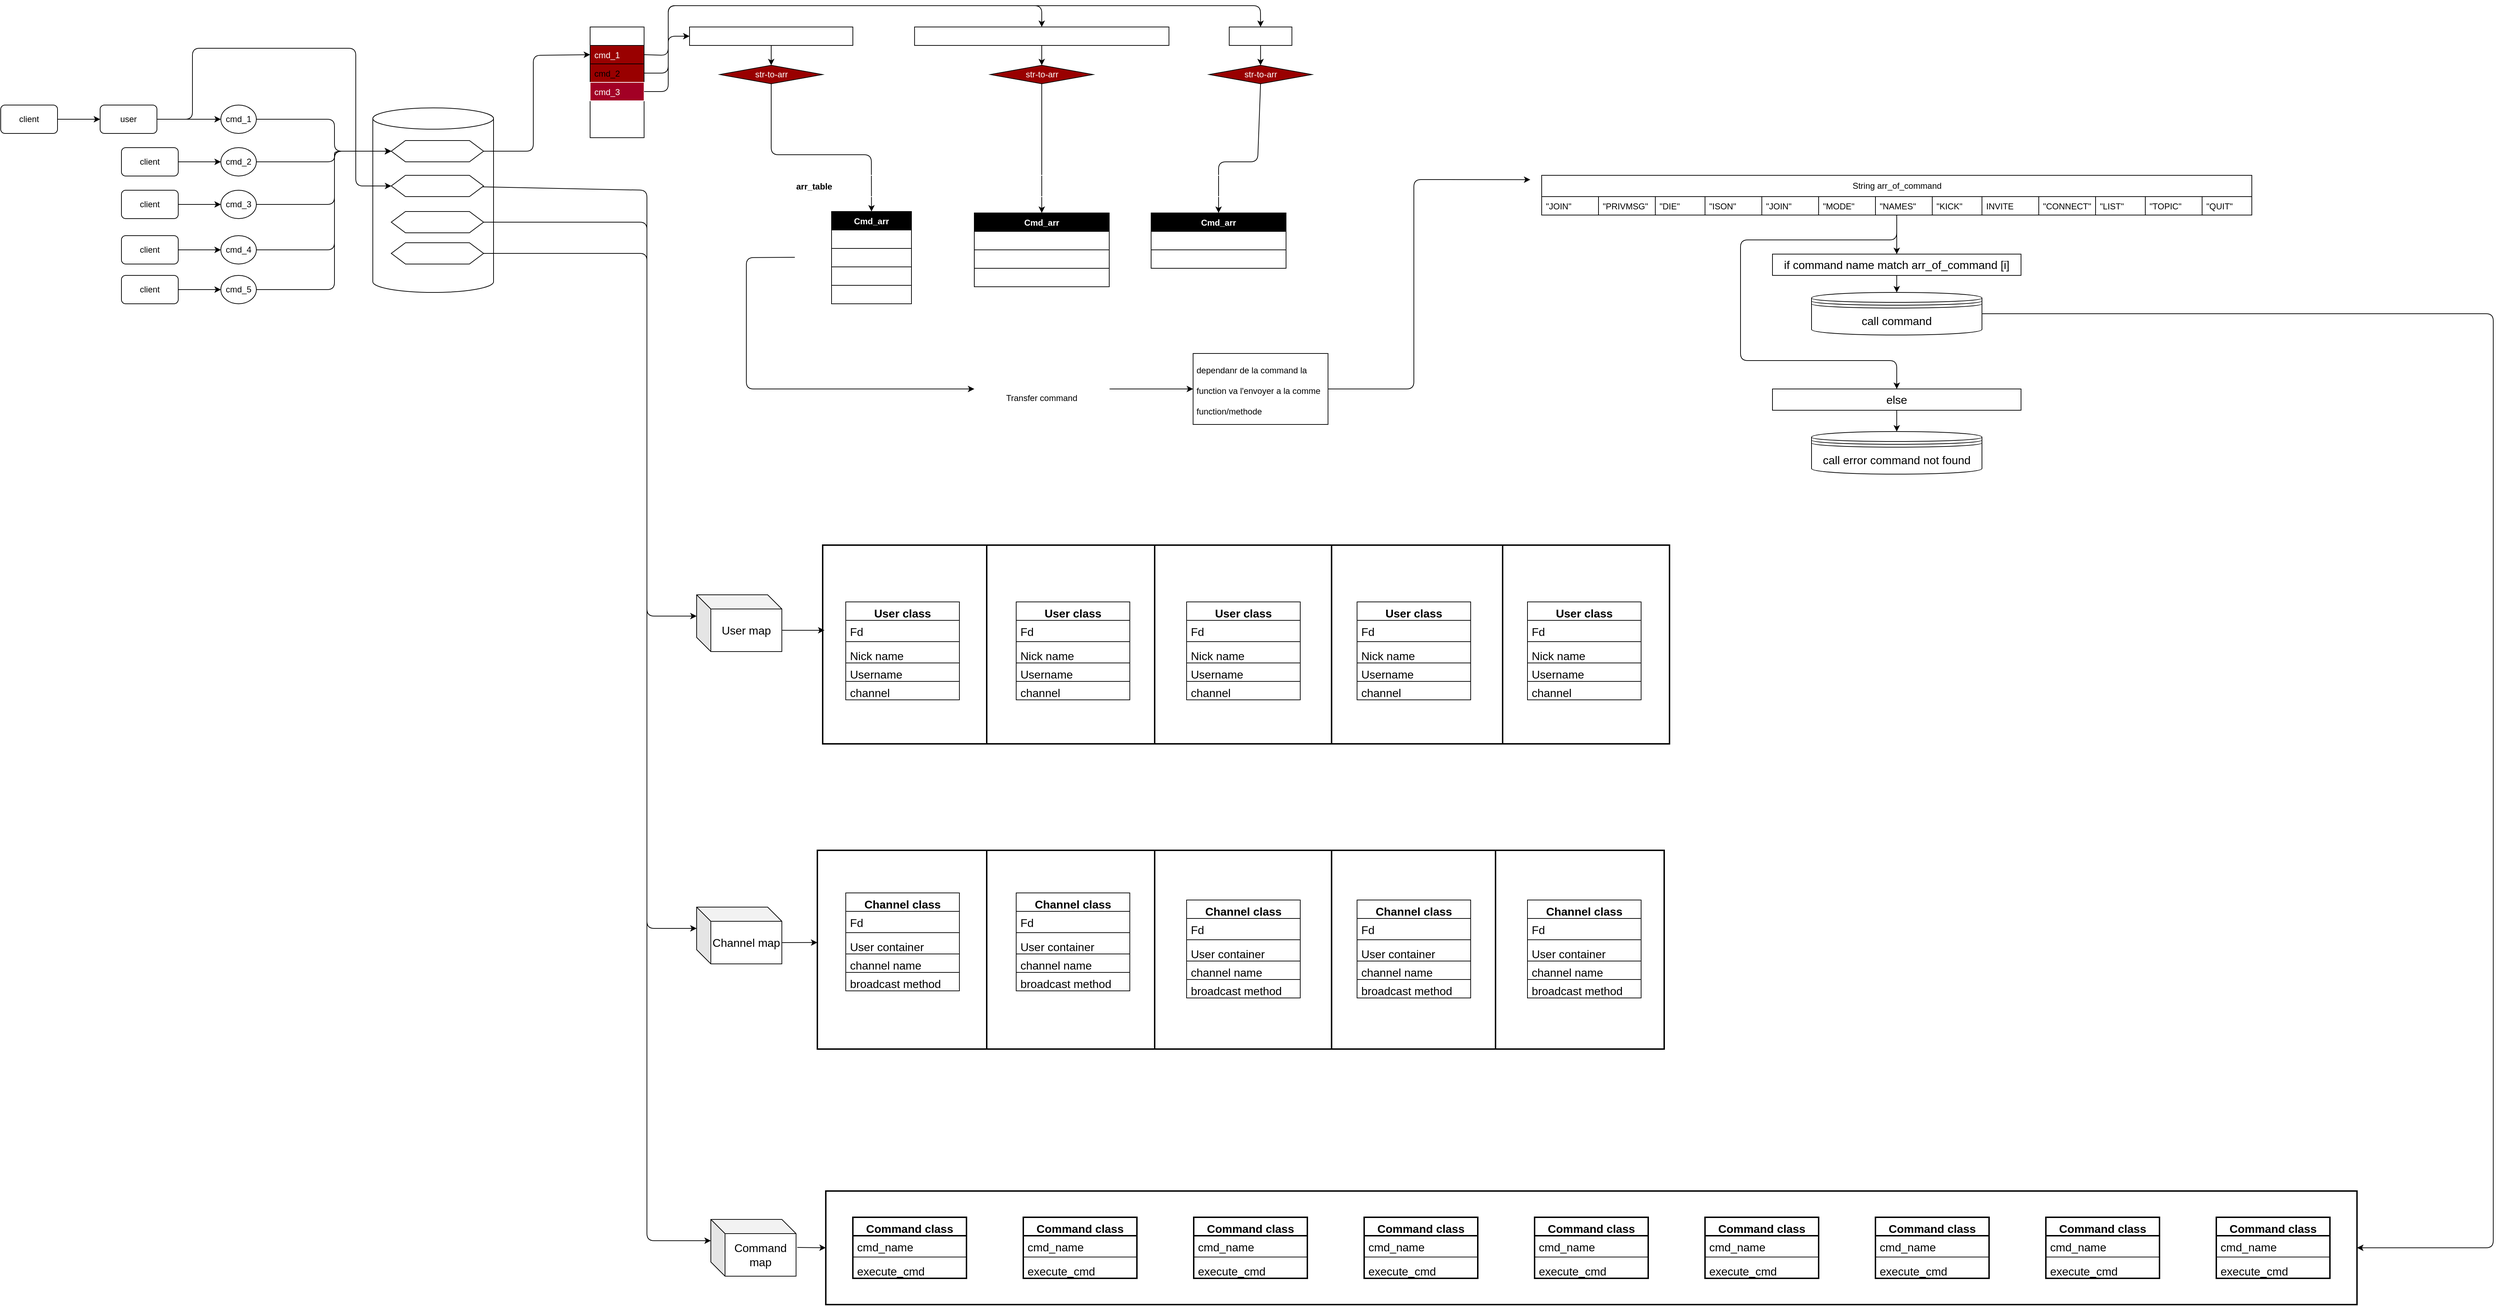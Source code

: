 <mxfile>
    <diagram id="38aptmRS3WO6bUn1OoiQ" name="Page-1">
        <mxGraphModel dx="1909" dy="855" grid="1" gridSize="10" guides="1" tooltips="1" connect="1" arrows="1" fold="1" page="0" pageScale="1" pageWidth="827" pageHeight="1169" math="0" shadow="0">
            <root>
                <mxCell id="0"/>
                <mxCell id="1" parent="0"/>
                <mxCell id="13" style="edgeStyle=none;html=1;exitX=1;exitY=0.5;exitDx=0;exitDy=0;" parent="1" source="3" edge="1">
                    <mxGeometry relative="1" as="geometry">
                        <mxPoint x="30" y="260" as="targetPoint"/>
                    </mxGeometry>
                </mxCell>
                <mxCell id="3" value="client" style="rounded=1;whiteSpace=wrap;html=1;align=center;" parent="1" vertex="1">
                    <mxGeometry x="-110" y="240" width="80" height="40" as="geometry"/>
                </mxCell>
                <mxCell id="14" style="edgeStyle=none;html=1;exitX=1;exitY=0.5;exitDx=0;exitDy=0;" parent="1" source="4" target="9" edge="1">
                    <mxGeometry relative="1" as="geometry"/>
                </mxCell>
                <mxCell id="4" value="client" style="rounded=1;whiteSpace=wrap;html=1;align=center;" parent="1" vertex="1">
                    <mxGeometry x="60" y="300" width="80" height="40" as="geometry"/>
                </mxCell>
                <mxCell id="15" style="edgeStyle=none;html=1;exitX=1;exitY=0.5;exitDx=0;exitDy=0;" parent="1" source="5" target="10" edge="1">
                    <mxGeometry relative="1" as="geometry"/>
                </mxCell>
                <mxCell id="5" value="client" style="rounded=1;whiteSpace=wrap;html=1;align=center;" parent="1" vertex="1">
                    <mxGeometry x="60" y="360" width="80" height="40" as="geometry"/>
                </mxCell>
                <mxCell id="45" style="edgeStyle=none;html=1;exitX=1;exitY=0.5;exitDx=0;exitDy=0;entryX=0;entryY=0.5;entryDx=0;entryDy=0;fontColor=#FFFFFF;" parent="1" source="8" target="44" edge="1">
                    <mxGeometry relative="1" as="geometry">
                        <Array as="points">
                            <mxPoint x="360" y="260"/>
                            <mxPoint x="360" y="305"/>
                        </Array>
                    </mxGeometry>
                </mxCell>
                <mxCell id="8" value="cmd_1" style="ellipse;whiteSpace=wrap;html=1;" parent="1" vertex="1">
                    <mxGeometry x="200" y="240" width="50" height="40" as="geometry"/>
                </mxCell>
                <mxCell id="46" style="edgeStyle=none;html=1;exitX=1;exitY=0.5;exitDx=0;exitDy=0;fontColor=#FFFFFF;entryX=0;entryY=0.5;entryDx=0;entryDy=0;" parent="1" source="9" target="44" edge="1">
                    <mxGeometry relative="1" as="geometry">
                        <mxPoint x="370" y="320" as="targetPoint"/>
                        <Array as="points">
                            <mxPoint x="360" y="320"/>
                            <mxPoint x="360" y="305"/>
                        </Array>
                    </mxGeometry>
                </mxCell>
                <mxCell id="9" value="cmd_2" style="ellipse;whiteSpace=wrap;html=1;" parent="1" vertex="1">
                    <mxGeometry x="200" y="300" width="50" height="40" as="geometry"/>
                </mxCell>
                <mxCell id="47" style="edgeStyle=none;html=1;exitX=1;exitY=0.5;exitDx=0;exitDy=0;entryX=0;entryY=0.5;entryDx=0;entryDy=0;fontColor=#FFFFFF;" parent="1" source="10" target="44" edge="1">
                    <mxGeometry relative="1" as="geometry">
                        <Array as="points">
                            <mxPoint x="360" y="380"/>
                            <mxPoint x="360" y="305"/>
                        </Array>
                    </mxGeometry>
                </mxCell>
                <mxCell id="10" value="cmd_3" style="ellipse;whiteSpace=wrap;html=1;" parent="1" vertex="1">
                    <mxGeometry x="200" y="360" width="50" height="40" as="geometry"/>
                </mxCell>
                <mxCell id="18" value="" style="shape=cylinder3;whiteSpace=wrap;html=1;boundedLbl=1;backgroundOutline=1;size=15;align=center;fillColor=none;" parent="1" vertex="1">
                    <mxGeometry x="414" y="244" width="170" height="260" as="geometry"/>
                </mxCell>
                <mxCell id="24" value="&lt;font color=&quot;#ffffff&quot;&gt;server&lt;/font&gt;" style="text;html=1;strokeColor=none;fillColor=none;align=center;verticalAlign=middle;whiteSpace=wrap;rounded=0;fontColor=none;" parent="1" vertex="1">
                    <mxGeometry x="469" y="200" width="60" height="30" as="geometry"/>
                </mxCell>
                <mxCell id="25" value="queue" style="swimlane;fontStyle=0;childLayout=stackLayout;horizontal=1;startSize=26;fillColor=none;horizontalStack=0;resizeParent=1;resizeParentMax=0;resizeLast=0;collapsible=1;marginBottom=0;html=1;fontColor=#FFFFFF;" parent="1" vertex="1">
                    <mxGeometry x="720" y="130" width="76" height="156" as="geometry"/>
                </mxCell>
                <mxCell id="26" value="cmd_1" style="text;strokeColor=default;fillColor=#990000;align=left;verticalAlign=top;spacingLeft=4;spacingRight=4;overflow=hidden;rotatable=0;points=[[0,0.5],[1,0.5]];portConstraint=eastwest;whiteSpace=wrap;html=1;fontColor=#FFFFFF;" parent="25" vertex="1">
                    <mxGeometry y="26" width="76" height="26" as="geometry"/>
                </mxCell>
                <mxCell id="27" value="cmd_2" style="text;align=left;verticalAlign=top;spacingLeft=4;spacingRight=4;overflow=hidden;rotatable=0;points=[[0,0.5],[1,0.5]];portConstraint=eastwest;whiteSpace=wrap;html=1;fillColor=#990000;strokeColor=default;" parent="25" vertex="1">
                    <mxGeometry y="52" width="76" height="26" as="geometry"/>
                </mxCell>
                <mxCell id="35" value="cmd_3" style="text;strokeColor=#FFFFFF;fillColor=#a20025;align=left;verticalAlign=top;spacingLeft=4;spacingRight=4;overflow=hidden;rotatable=0;points=[[0,0.5],[1,0.5]];portConstraint=eastwest;whiteSpace=wrap;html=1;fontColor=#ffffff;" parent="25" vertex="1">
                    <mxGeometry y="78" width="76" height="26" as="geometry"/>
                </mxCell>
                <mxCell id="34" value="cmd_4" style="text;strokeColor=none;fillColor=none;align=left;verticalAlign=top;spacingLeft=4;spacingRight=4;overflow=hidden;rotatable=0;points=[[0,0.5],[1,0.5]];portConstraint=eastwest;whiteSpace=wrap;html=1;fontColor=#FFFFFF;" parent="25" vertex="1">
                    <mxGeometry y="104" width="76" height="26" as="geometry"/>
                </mxCell>
                <mxCell id="28" value="cmd_5" style="text;strokeColor=none;fillColor=none;align=left;verticalAlign=top;spacingLeft=4;spacingRight=4;overflow=hidden;rotatable=0;points=[[0,0.5],[1,0.5]];portConstraint=eastwest;whiteSpace=wrap;html=1;fontColor=#FFFFFF;" parent="25" vertex="1">
                    <mxGeometry y="130" width="76" height="26" as="geometry"/>
                </mxCell>
                <mxCell id="36" style="edgeStyle=none;html=1;exitX=1;exitY=0.5;exitDx=0;exitDy=0;" parent="1" source="37" target="38" edge="1">
                    <mxGeometry relative="1" as="geometry"/>
                </mxCell>
                <mxCell id="37" value="client" style="rounded=1;whiteSpace=wrap;html=1;align=center;" parent="1" vertex="1">
                    <mxGeometry x="60" y="424" width="80" height="40" as="geometry"/>
                </mxCell>
                <mxCell id="48" style="edgeStyle=none;html=1;exitX=1;exitY=0.5;exitDx=0;exitDy=0;fontColor=#FFFFFF;entryX=0;entryY=0.5;entryDx=0;entryDy=0;" parent="1" source="38" target="44" edge="1">
                    <mxGeometry relative="1" as="geometry">
                        <mxPoint x="370" y="380" as="targetPoint"/>
                        <Array as="points">
                            <mxPoint x="360" y="444"/>
                            <mxPoint x="360" y="305"/>
                        </Array>
                    </mxGeometry>
                </mxCell>
                <mxCell id="38" value="cmd_4" style="ellipse;whiteSpace=wrap;html=1;" parent="1" vertex="1">
                    <mxGeometry x="200" y="424" width="50" height="40" as="geometry"/>
                </mxCell>
                <mxCell id="40" style="edgeStyle=none;html=1;exitX=1;exitY=0.5;exitDx=0;exitDy=0;" parent="1" source="41" target="42" edge="1">
                    <mxGeometry relative="1" as="geometry"/>
                </mxCell>
                <mxCell id="41" value="client" style="rounded=1;whiteSpace=wrap;html=1;align=center;" parent="1" vertex="1">
                    <mxGeometry x="60" y="480" width="80" height="40" as="geometry"/>
                </mxCell>
                <mxCell id="49" style="edgeStyle=none;html=1;exitX=1;exitY=0.5;exitDx=0;exitDy=0;entryX=0;entryY=0.5;entryDx=0;entryDy=0;fontColor=#FFFFFF;" parent="1" source="42" target="44" edge="1">
                    <mxGeometry relative="1" as="geometry">
                        <Array as="points">
                            <mxPoint x="360" y="500"/>
                            <mxPoint x="360" y="305"/>
                        </Array>
                    </mxGeometry>
                </mxCell>
                <mxCell id="42" value="cmd_5" style="ellipse;whiteSpace=wrap;html=1;" parent="1" vertex="1">
                    <mxGeometry x="200" y="480" width="50" height="40" as="geometry"/>
                </mxCell>
                <mxCell id="57" style="edgeStyle=none;html=1;exitX=1;exitY=0.5;exitDx=0;exitDy=0;entryX=0;entryY=0.5;entryDx=0;entryDy=0;fontColor=#FFFFFF;" parent="1" source="44" target="26" edge="1">
                    <mxGeometry relative="1" as="geometry">
                        <Array as="points">
                            <mxPoint x="640" y="305"/>
                            <mxPoint x="640" y="170"/>
                        </Array>
                    </mxGeometry>
                </mxCell>
                <mxCell id="44" value="Client request queue" style="shape=hexagon;perimeter=hexagonPerimeter2;whiteSpace=wrap;html=1;fixedSize=1;fontColor=#FFFFFF;fillColor=none;" parent="1" vertex="1">
                    <mxGeometry x="440" y="290" width="130" height="30" as="geometry"/>
                </mxCell>
                <mxCell id="58" style="edgeStyle=none;html=1;exitX=0.5;exitY=1;exitDx=0;exitDy=0;fontColor=#FFFFFF;entryX=0.5;entryY=0;entryDx=0;entryDy=0;" parent="1" source="52" target="59" edge="1">
                    <mxGeometry relative="1" as="geometry">
                        <mxPoint x="975" y="180" as="targetPoint"/>
                    </mxGeometry>
                </mxCell>
                <mxCell id="52" value="PRIVMSG #cmsc23300 :Hello everybody" style="rounded=0;whiteSpace=wrap;html=1;fontColor=#FFFFFF;fillColor=none;" parent="1" vertex="1">
                    <mxGeometry x="860" y="130" width="230" height="26" as="geometry"/>
                </mxCell>
                <mxCell id="68" style="edgeStyle=none;html=1;exitX=0.5;exitY=1;exitDx=0;exitDy=0;entryX=0.5;entryY=0;entryDx=0;entryDy=0;fontColor=#FFFFFF;" parent="1" source="59" target="61" edge="1">
                    <mxGeometry relative="1" as="geometry">
                        <Array as="points">
                            <mxPoint x="975" y="310"/>
                            <mxPoint x="1116" y="310"/>
                        </Array>
                    </mxGeometry>
                </mxCell>
                <mxCell id="59" value="str-to-arr" style="rhombus;whiteSpace=wrap;html=1;fontColor=#FFFFFF;fillColor=#990000;" parent="1" vertex="1">
                    <mxGeometry x="902.5" y="184" width="145" height="26" as="geometry"/>
                </mxCell>
                <mxCell id="61" value="Cmd_arr" style="swimlane;fontStyle=1;align=center;verticalAlign=top;childLayout=stackLayout;horizontal=1;startSize=26;horizontalStack=0;resizeParent=1;resizeParentMax=0;resizeLast=0;collapsible=1;marginBottom=0;fontColor=#FFFFFF;fillColor=#000000;" parent="1" vertex="1">
                    <mxGeometry x="1060" y="390" width="112.5" height="130" as="geometry"/>
                </mxCell>
                <mxCell id="65" value="PRIVMSG" style="text;strokeColor=default;fillColor=none;align=left;verticalAlign=top;spacingLeft=4;spacingRight=4;overflow=hidden;rotatable=0;points=[[0,0.5],[1,0.5]];portConstraint=eastwest;fontColor=#FFFFFF;" parent="61" vertex="1">
                    <mxGeometry y="26" width="112.5" height="26" as="geometry"/>
                </mxCell>
                <mxCell id="64" value="#cmsc23300" style="text;strokeColor=default;fillColor=none;align=left;verticalAlign=top;spacingLeft=4;spacingRight=4;overflow=hidden;rotatable=0;points=[[0,0.5],[1,0.5]];portConstraint=eastwest;fontColor=#FFFFFF;" parent="61" vertex="1">
                    <mxGeometry y="52" width="112.5" height="26" as="geometry"/>
                </mxCell>
                <mxCell id="66" value=":Hello" style="text;strokeColor=default;fillColor=none;align=left;verticalAlign=top;spacingLeft=4;spacingRight=4;overflow=hidden;rotatable=0;points=[[0,0.5],[1,0.5]];portConstraint=eastwest;fontColor=#FFFFFF;" parent="61" vertex="1">
                    <mxGeometry y="78" width="112.5" height="26" as="geometry"/>
                </mxCell>
                <mxCell id="67" value="everybody" style="text;strokeColor=none;fillColor=none;align=left;verticalAlign=top;spacingLeft=4;spacingRight=4;overflow=hidden;rotatable=0;points=[[0,0.5],[1,0.5]];portConstraint=eastwest;fontColor=#FFFFFF;" parent="61" vertex="1">
                    <mxGeometry y="104" width="112.5" height="26" as="geometry"/>
                </mxCell>
                <mxCell id="69" style="edgeStyle=none;html=1;exitX=1;exitY=0.5;exitDx=0;exitDy=0;entryX=0;entryY=0.5;entryDx=0;entryDy=0;fontColor=#FFFFFF;" parent="1" source="26" target="52" edge="1">
                    <mxGeometry relative="1" as="geometry">
                        <Array as="points">
                            <mxPoint x="830" y="170"/>
                            <mxPoint x="830" y="143"/>
                        </Array>
                    </mxGeometry>
                </mxCell>
                <mxCell id="70" style="edgeStyle=none;html=1;exitX=1;exitY=0.5;exitDx=0;exitDy=0;fontColor=#FFFFFF;entryX=0.5;entryY=0;entryDx=0;entryDy=0;" parent="1" source="27" target="72" edge="1">
                    <mxGeometry relative="1" as="geometry">
                        <mxPoint x="1390" y="100" as="targetPoint"/>
                        <Array as="points">
                            <mxPoint x="830" y="195"/>
                            <mxPoint x="830" y="100"/>
                            <mxPoint x="1356" y="100"/>
                        </Array>
                    </mxGeometry>
                </mxCell>
                <mxCell id="74" style="edgeStyle=none;html=1;exitX=0.5;exitY=1;exitDx=0;exitDy=0;entryX=0.5;entryY=0;entryDx=0;entryDy=0;fontColor=#FFFFFF;" parent="1" source="72" target="73" edge="1">
                    <mxGeometry relative="1" as="geometry"/>
                </mxCell>
                <mxCell id="72" value=":doctor!doctor@baz.example.org QUIT :Done for the day, leaving" style="rounded=0;whiteSpace=wrap;html=1;fontColor=#FFFFFF;fillColor=none;" parent="1" vertex="1">
                    <mxGeometry x="1176.88" y="130" width="358.25" height="26" as="geometry"/>
                </mxCell>
                <mxCell id="80" style="edgeStyle=none;html=1;exitX=0.5;exitY=1;exitDx=0;exitDy=0;entryX=0.5;entryY=0;entryDx=0;entryDy=0;fontColor=#FFFFFF;" parent="1" source="73" target="75" edge="1">
                    <mxGeometry relative="1" as="geometry"/>
                </mxCell>
                <mxCell id="73" value="str-to-arr" style="rhombus;whiteSpace=wrap;html=1;fontColor=#FFFFFF;fillColor=#990000;" parent="1" vertex="1">
                    <mxGeometry x="1283.5" y="184" width="145" height="26" as="geometry"/>
                </mxCell>
                <mxCell id="75" value="Cmd_arr" style="swimlane;fontStyle=1;align=center;verticalAlign=top;childLayout=stackLayout;horizontal=1;startSize=26;horizontalStack=0;resizeParent=1;resizeParentMax=0;resizeLast=0;collapsible=1;marginBottom=0;fontColor=#FFFFFF;fillColor=#000000;" parent="1" vertex="1">
                    <mxGeometry x="1261.01" y="392" width="190" height="104" as="geometry"/>
                </mxCell>
                <mxCell id="76" value=":doctor!doctor@baz.example.org" style="text;strokeColor=default;fillColor=none;align=left;verticalAlign=top;spacingLeft=4;spacingRight=4;overflow=hidden;rotatable=0;points=[[0,0.5],[1,0.5]];portConstraint=eastwest;fontColor=#FFFFFF;" parent="75" vertex="1">
                    <mxGeometry y="26" width="190" height="26" as="geometry"/>
                </mxCell>
                <mxCell id="77" value="QUIT" style="text;strokeColor=default;fillColor=none;align=left;verticalAlign=top;spacingLeft=4;spacingRight=4;overflow=hidden;rotatable=0;points=[[0,0.5],[1,0.5]];portConstraint=eastwest;fontColor=#FFFFFF;" parent="75" vertex="1">
                    <mxGeometry y="52" width="190" height="26" as="geometry"/>
                </mxCell>
                <mxCell id="78" value=":Done for the day, leaving" style="text;strokeColor=default;fillColor=none;align=left;verticalAlign=top;spacingLeft=4;spacingRight=4;overflow=hidden;rotatable=0;points=[[0,0.5],[1,0.5]];portConstraint=eastwest;fontColor=#FFFFFF;" parent="75" vertex="1">
                    <mxGeometry y="78" width="190" height="26" as="geometry"/>
                </mxCell>
                <mxCell id="100" style="edgeStyle=none;html=1;exitX=0.5;exitY=1;exitDx=0;exitDy=0;entryX=0.5;entryY=0;entryDx=0;entryDy=0;fontColor=none;" parent="1" source="98" target="99" edge="1">
                    <mxGeometry relative="1" as="geometry"/>
                </mxCell>
                <mxCell id="98" value="JOIN #tardis" style="rounded=0;whiteSpace=wrap;html=1;fontColor=#FFFFFF;fillColor=none;" parent="1" vertex="1">
                    <mxGeometry x="1620" y="130" width="88.25" height="26" as="geometry"/>
                </mxCell>
                <mxCell id="106" style="edgeStyle=none;html=1;exitX=0.5;exitY=1;exitDx=0;exitDy=0;fontColor=none;" parent="1" source="99" target="102" edge="1">
                    <mxGeometry relative="1" as="geometry">
                        <Array as="points">
                            <mxPoint x="1660" y="320"/>
                            <mxPoint x="1605" y="320"/>
                        </Array>
                    </mxGeometry>
                </mxCell>
                <mxCell id="99" value="str-to-arr" style="rhombus;whiteSpace=wrap;html=1;fontColor=#FFFFFF;fillColor=#990000;" parent="1" vertex="1">
                    <mxGeometry x="1591.62" y="184" width="145" height="26" as="geometry"/>
                </mxCell>
                <mxCell id="101" style="edgeStyle=none;html=1;exitX=1;exitY=0.5;exitDx=0;exitDy=0;entryX=0.5;entryY=0;entryDx=0;entryDy=0;fontColor=none;" parent="1" source="35" target="98" edge="1">
                    <mxGeometry relative="1" as="geometry">
                        <Array as="points">
                            <mxPoint x="830" y="221"/>
                            <mxPoint x="830" y="100"/>
                            <mxPoint x="1664" y="100"/>
                        </Array>
                    </mxGeometry>
                </mxCell>
                <mxCell id="102" value="Cmd_arr" style="swimlane;fontStyle=1;align=center;verticalAlign=top;childLayout=stackLayout;horizontal=1;startSize=26;horizontalStack=0;resizeParent=1;resizeParentMax=0;resizeLast=0;collapsible=1;marginBottom=0;fontColor=#FFFFFF;fillColor=#000000;" parent="1" vertex="1">
                    <mxGeometry x="1510.0" y="392" width="190" height="78" as="geometry"/>
                </mxCell>
                <mxCell id="103" value="JOIN" style="text;strokeColor=default;fillColor=none;align=left;verticalAlign=top;spacingLeft=4;spacingRight=4;overflow=hidden;rotatable=0;points=[[0,0.5],[1,0.5]];portConstraint=eastwest;fontColor=#FFFFFF;" parent="102" vertex="1">
                    <mxGeometry y="26" width="190" height="26" as="geometry"/>
                </mxCell>
                <mxCell id="104" value="#tardis" style="text;strokeColor=default;fillColor=none;align=left;verticalAlign=top;spacingLeft=4;spacingRight=4;overflow=hidden;rotatable=0;points=[[0,0.5],[1,0.5]];portConstraint=eastwest;fontColor=#FFFFFF;" parent="102" vertex="1">
                    <mxGeometry y="52" width="190" height="26" as="geometry"/>
                </mxCell>
                <mxCell id="108" value="arr_table" style="shape=table;startSize=30;container=1;collapsible=0;childLayout=tableLayout;fontStyle=1;align=left;labelBackgroundColor=none;strokeColor=#FFFFFF;fontColor=default;fillColor=none;" parent="1" vertex="1">
                    <mxGeometry x="1008.25" y="339" width="721.75" height="201" as="geometry"/>
                </mxCell>
                <mxCell id="109" value="" style="shape=tableRow;horizontal=0;startSize=0;swimlaneHead=0;swimlaneBody=0;top=0;left=0;bottom=0;right=0;collapsible=0;dropTarget=0;fillColor=none;points=[[0,0.5],[1,0.5]];portConstraint=eastwest;labelBackgroundColor=#18141D;strokeColor=#FFFFFF;fontColor=none;" parent="108" vertex="1">
                    <mxGeometry y="30" width="721.75" height="171" as="geometry"/>
                </mxCell>
                <mxCell id="110" value="" style="shape=partialRectangle;html=1;whiteSpace=wrap;connectable=0;fillColor=none;top=0;left=0;bottom=0;right=0;overflow=hidden;labelBackgroundColor=#18141D;strokeColor=#FFFFFF;fontColor=none;" parent="109" vertex="1">
                    <mxGeometry width="242" height="171" as="geometry">
                        <mxRectangle width="242" height="171" as="alternateBounds"/>
                    </mxGeometry>
                </mxCell>
                <mxCell id="111" value="" style="shape=partialRectangle;html=1;whiteSpace=wrap;connectable=0;fillColor=none;top=0;left=0;bottom=0;right=0;overflow=hidden;labelBackgroundColor=#18141D;strokeColor=#FFFFFF;fontColor=none;" parent="109" vertex="1">
                    <mxGeometry x="242" width="238" height="171" as="geometry">
                        <mxRectangle width="238" height="171" as="alternateBounds"/>
                    </mxGeometry>
                </mxCell>
                <mxCell id="112" value="" style="shape=partialRectangle;html=1;whiteSpace=wrap;connectable=0;fillColor=none;top=0;left=0;bottom=0;right=0;overflow=hidden;labelBackgroundColor=#18141D;strokeColor=#FFFFFF;fontColor=none;" parent="109" vertex="1">
                    <mxGeometry x="480" width="242" height="171" as="geometry">
                        <mxRectangle width="242" height="171" as="alternateBounds"/>
                    </mxGeometry>
                </mxCell>
                <mxCell id="123" style="edgeStyle=none;html=1;exitX=1;exitY=0.5;exitDx=0;exitDy=0;fontColor=default;entryX=0;entryY=0.5;entryDx=0;entryDy=0;" parent="1" source="121" target="124" edge="1">
                    <mxGeometry relative="1" as="geometry">
                        <mxPoint x="1550" y="640" as="targetPoint"/>
                    </mxGeometry>
                </mxCell>
                <mxCell id="121" value="Transfer command" style="shape=datastore;whiteSpace=wrap;html=1;labelBackgroundColor=none;strokeColor=#FFFFFF;fontColor=default;fillColor=none;" parent="1" vertex="1">
                    <mxGeometry x="1261.01" y="600" width="190" height="80" as="geometry"/>
                </mxCell>
                <mxCell id="122" style="edgeStyle=none;html=1;exitX=0;exitY=0.5;exitDx=0;exitDy=0;entryX=0;entryY=0.5;entryDx=0;entryDy=0;fontColor=default;" parent="1" source="109" target="121" edge="1">
                    <mxGeometry relative="1" as="geometry">
                        <Array as="points">
                            <mxPoint x="940" y="455"/>
                            <mxPoint x="940" y="640"/>
                        </Array>
                    </mxGeometry>
                </mxCell>
                <mxCell id="219" style="edgeStyle=none;html=1;exitX=1;exitY=0.5;exitDx=0;exitDy=0;entryX=-0.016;entryY=0.109;entryDx=0;entryDy=0;fontColor=default;entryPerimeter=0;" parent="1" source="124" target="202" edge="1">
                    <mxGeometry relative="1" as="geometry">
                        <Array as="points">
                            <mxPoint x="1880" y="640"/>
                            <mxPoint x="1880" y="345"/>
                        </Array>
                    </mxGeometry>
                </mxCell>
                <mxCell id="124" value="&lt;h1&gt;&lt;span style=&quot;font-size: 12px; font-weight: 400;&quot;&gt;dependanr de la command la function va l'envoyer a la comme function/methode&lt;/span&gt;&lt;/h1&gt;" style="text;html=1;strokeColor=default;fillColor=none;spacing=5;spacingTop=-20;whiteSpace=wrap;overflow=hidden;rounded=0;labelBackgroundColor=none;fontColor=default;" parent="1" vertex="1">
                    <mxGeometry x="1569.12" y="590" width="190" height="100" as="geometry"/>
                </mxCell>
                <mxCell id="226" style="edgeStyle=none;html=1;" parent="1" source="202" edge="1">
                    <mxGeometry relative="1" as="geometry">
                        <mxPoint x="2560" y="450" as="targetPoint"/>
                    </mxGeometry>
                </mxCell>
                <mxCell id="230" style="edgeStyle=none;html=1;fontSize=16;entryX=0.5;entryY=0;entryDx=0;entryDy=0;" parent="1" source="202" target="231" edge="1">
                    <mxGeometry relative="1" as="geometry">
                        <mxPoint x="2560" y="660" as="targetPoint"/>
                        <Array as="points">
                            <mxPoint x="2560" y="430"/>
                            <mxPoint x="2340" y="430"/>
                            <mxPoint x="2340" y="600"/>
                            <mxPoint x="2560" y="600"/>
                        </Array>
                    </mxGeometry>
                </mxCell>
                <mxCell id="202" value="String arr_of_command" style="swimlane;fontStyle=0;childLayout=stackLayout;horizontal=1;startSize=30;fillColor=none;horizontalStack=0;resizeParent=1;resizeParentMax=0;resizeLast=0;collapsible=1;marginBottom=0;html=1;labelBackgroundColor=none;strokeColor=default;fontColor=default;" parent="1" vertex="1">
                    <mxGeometry x="2060" y="339" width="1000" height="56" as="geometry"/>
                </mxCell>
                <mxCell id="204" value="&quot;PRIVMSG&quot;" style="text;strokeColor=default;fillColor=none;align=left;verticalAlign=top;spacingLeft=4;spacingRight=4;overflow=hidden;rotatable=0;points=[[0,0.5],[1,0.5]];portConstraint=eastwest;whiteSpace=wrap;html=1;labelBackgroundColor=none;fontColor=default;" parent="1" vertex="1">
                    <mxGeometry x="2140" y="369" width="80" height="26" as="geometry"/>
                </mxCell>
                <mxCell id="206" value="&quot;DIE&quot;" style="text;strokeColor=default;fillColor=none;align=left;verticalAlign=top;spacingLeft=4;spacingRight=4;overflow=hidden;rotatable=0;points=[[0,0.5],[1,0.5]];portConstraint=eastwest;whiteSpace=wrap;html=1;labelBackgroundColor=none;fontColor=default;" parent="1" vertex="1">
                    <mxGeometry x="2220" y="369" width="70" height="26" as="geometry"/>
                </mxCell>
                <mxCell id="207" value="&quot;ISON&quot;" style="text;strokeColor=default;fillColor=none;align=left;verticalAlign=top;spacingLeft=4;spacingRight=4;overflow=hidden;rotatable=0;points=[[0,0.5],[1,0.5]];portConstraint=eastwest;whiteSpace=wrap;html=1;labelBackgroundColor=none;fontColor=default;" parent="1" vertex="1">
                    <mxGeometry x="2290" y="369" width="80" height="26" as="geometry"/>
                </mxCell>
                <mxCell id="209" value="&quot;JOIN&quot;" style="text;strokeColor=default;fillColor=none;align=left;verticalAlign=top;spacingLeft=4;spacingRight=4;overflow=hidden;rotatable=0;points=[[0,0.5],[1,0.5]];portConstraint=eastwest;whiteSpace=wrap;html=1;labelBackgroundColor=none;fontColor=default;" parent="1" vertex="1">
                    <mxGeometry x="2370" y="369" width="80" height="26" as="geometry"/>
                </mxCell>
                <mxCell id="211" value="&quot;MODE&quot;" style="text;strokeColor=default;fillColor=none;align=left;verticalAlign=top;spacingLeft=4;spacingRight=4;overflow=hidden;rotatable=0;points=[[0,0.5],[1,0.5]];portConstraint=eastwest;whiteSpace=wrap;html=1;labelBackgroundColor=none;fontColor=default;" parent="1" vertex="1">
                    <mxGeometry x="2450" y="369" width="80" height="26" as="geometry"/>
                </mxCell>
                <mxCell id="214" value="&quot;NAMES&quot;" style="text;strokeColor=default;fillColor=none;align=left;verticalAlign=top;spacingLeft=4;spacingRight=4;overflow=hidden;rotatable=0;points=[[0,0.5],[1,0.5]];portConstraint=eastwest;whiteSpace=wrap;html=1;labelBackgroundColor=none;fontColor=default;" parent="1" vertex="1">
                    <mxGeometry x="2530" y="369" width="80" height="26" as="geometry"/>
                </mxCell>
                <mxCell id="213" value="&quot;KICK&quot;" style="text;strokeColor=default;fillColor=none;align=left;verticalAlign=top;spacingLeft=4;spacingRight=4;overflow=hidden;rotatable=0;points=[[0,0.5],[1,0.5]];portConstraint=eastwest;whiteSpace=wrap;html=1;labelBackgroundColor=none;fontColor=default;" parent="1" vertex="1">
                    <mxGeometry x="2610" y="369" width="70" height="26" as="geometry"/>
                </mxCell>
                <mxCell id="208" value="INVITE" style="text;strokeColor=default;fillColor=none;align=left;verticalAlign=top;spacingLeft=4;spacingRight=4;overflow=hidden;rotatable=0;points=[[0,0.5],[1,0.5]];portConstraint=eastwest;whiteSpace=wrap;html=1;labelBackgroundColor=none;fontColor=default;" parent="1" vertex="1">
                    <mxGeometry x="2680" y="369" width="80" height="26" as="geometry"/>
                </mxCell>
                <mxCell id="205" value="&quot;CONNECT&quot;" style="text;strokeColor=default;fillColor=none;align=left;verticalAlign=top;spacingLeft=4;spacingRight=4;overflow=hidden;rotatable=0;points=[[0,0.5],[1,0.5]];portConstraint=eastwest;whiteSpace=wrap;html=1;labelBackgroundColor=none;fontColor=default;" parent="1" vertex="1">
                    <mxGeometry x="2760" y="369" width="80" height="26" as="geometry"/>
                </mxCell>
                <mxCell id="210" value="&quot;LIST&quot;" style="text;strokeColor=default;fillColor=none;align=left;verticalAlign=top;spacingLeft=4;spacingRight=4;overflow=hidden;rotatable=0;points=[[0,0.5],[1,0.5]];portConstraint=eastwest;whiteSpace=wrap;html=1;labelBackgroundColor=none;fontColor=default;" parent="1" vertex="1">
                    <mxGeometry x="2840" y="369" width="70" height="26" as="geometry"/>
                </mxCell>
                <mxCell id="212" value="&quot;TOPIC&quot;" style="text;strokeColor=default;fillColor=none;align=left;verticalAlign=top;spacingLeft=4;spacingRight=4;overflow=hidden;rotatable=0;points=[[0,0.5],[1,0.5]];portConstraint=eastwest;whiteSpace=wrap;html=1;labelBackgroundColor=none;fontColor=default;" parent="1" vertex="1">
                    <mxGeometry x="2910" y="369" width="80" height="26" as="geometry"/>
                </mxCell>
                <mxCell id="215" value="&quot;QUIT&quot;" style="text;strokeColor=default;fillColor=none;align=left;verticalAlign=top;spacingLeft=4;spacingRight=4;overflow=hidden;rotatable=0;points=[[0,0.5],[1,0.5]];portConstraint=eastwest;whiteSpace=wrap;html=1;labelBackgroundColor=none;fontColor=default;" parent="1" vertex="1">
                    <mxGeometry x="2990" y="369" width="70" height="26" as="geometry"/>
                </mxCell>
                <mxCell id="203" value="&quot;JOIN&quot;" style="text;strokeColor=default;fillColor=none;align=left;verticalAlign=top;spacingLeft=4;spacingRight=4;overflow=hidden;rotatable=0;points=[[0,0.5],[1,0.5]];portConstraint=eastwest;whiteSpace=wrap;html=1;labelBackgroundColor=none;fontColor=default;" parent="1" vertex="1">
                    <mxGeometry x="2060" y="369" width="80" height="26" as="geometry"/>
                </mxCell>
                <mxCell id="229" style="edgeStyle=none;html=1;exitX=0.5;exitY=1;exitDx=0;exitDy=0;entryX=0.5;entryY=0;entryDx=0;entryDy=0;fontSize=16;" parent="1" source="227" target="228" edge="1">
                    <mxGeometry relative="1" as="geometry"/>
                </mxCell>
                <mxCell id="227" value="&lt;font style=&quot;font-size: 16px;&quot;&gt;if command name match arr_of_command [i]&lt;/font&gt;" style="text;html=1;strokeColor=default;fillColor=none;align=center;verticalAlign=middle;whiteSpace=wrap;rounded=0;" parent="1" vertex="1">
                    <mxGeometry x="2385" y="450" width="350" height="30" as="geometry"/>
                </mxCell>
                <mxCell id="391" style="edgeStyle=none;html=1;exitX=1;exitY=0.5;exitDx=0;exitDy=0;entryX=1;entryY=0.5;entryDx=0;entryDy=0;fontSize=16;" parent="1" source="228" target="389" edge="1">
                    <mxGeometry relative="1" as="geometry">
                        <Array as="points">
                            <mxPoint x="3400" y="534"/>
                            <mxPoint x="3400" y="1850"/>
                        </Array>
                    </mxGeometry>
                </mxCell>
                <mxCell id="228" value="call command" style="shape=datastore;whiteSpace=wrap;html=1;strokeColor=default;fontSize=16;" parent="1" vertex="1">
                    <mxGeometry x="2440" y="504" width="240" height="60" as="geometry"/>
                </mxCell>
                <mxCell id="233" style="edgeStyle=none;html=1;exitX=0.5;exitY=1;exitDx=0;exitDy=0;entryX=0.5;entryY=0;entryDx=0;entryDy=0;fontSize=16;" parent="1" source="231" target="232" edge="1">
                    <mxGeometry relative="1" as="geometry"/>
                </mxCell>
                <mxCell id="231" value="&lt;font style=&quot;font-size: 16px;&quot;&gt;else&lt;/font&gt;" style="text;html=1;strokeColor=default;fillColor=none;align=center;verticalAlign=middle;whiteSpace=wrap;rounded=0;" parent="1" vertex="1">
                    <mxGeometry x="2385" y="640" width="350" height="30" as="geometry"/>
                </mxCell>
                <mxCell id="232" value="call error command not found" style="shape=datastore;whiteSpace=wrap;html=1;strokeColor=default;fontSize=16;" parent="1" vertex="1">
                    <mxGeometry x="2440" y="700" width="240" height="60" as="geometry"/>
                </mxCell>
                <mxCell id="235" style="edgeStyle=none;html=1;fontSize=16;entryX=0;entryY=0;entryDx=0;entryDy=30;entryPerimeter=0;" parent="1" source="234" target="236" edge="1">
                    <mxGeometry relative="1" as="geometry">
                        <mxPoint x="910" y="960" as="targetPoint"/>
                        <Array as="points">
                            <mxPoint x="800" y="360"/>
                            <mxPoint x="800" y="960"/>
                        </Array>
                    </mxGeometry>
                </mxCell>
                <mxCell id="234" value="User container" style="shape=hexagon;perimeter=hexagonPerimeter2;whiteSpace=wrap;html=1;fixedSize=1;fontColor=#FFFFFF;fillColor=none;" parent="1" vertex="1">
                    <mxGeometry x="440" y="339" width="130" height="30" as="geometry"/>
                </mxCell>
                <mxCell id="241" style="edgeStyle=none;html=1;exitX=0;exitY=0;exitDx=120;exitDy=50;exitPerimeter=0;fontSize=16;" parent="1" source="236" edge="1">
                    <mxGeometry relative="1" as="geometry">
                        <mxPoint x="1050" y="980" as="targetPoint"/>
                    </mxGeometry>
                </mxCell>
                <mxCell id="236" value="User map" style="shape=cube;whiteSpace=wrap;html=1;boundedLbl=1;backgroundOutline=1;darkOpacity=0.05;darkOpacity2=0.1;strokeColor=default;fontSize=16;" parent="1" vertex="1">
                    <mxGeometry x="870" y="930" width="120" height="80" as="geometry"/>
                </mxCell>
                <mxCell id="237" value="User class" style="swimlane;fontStyle=1;align=center;verticalAlign=top;childLayout=stackLayout;horizontal=1;startSize=26;horizontalStack=0;resizeParent=1;resizeParentMax=0;resizeLast=0;collapsible=1;marginBottom=0;strokeColor=default;fontSize=16;" parent="1" vertex="1">
                    <mxGeometry x="1080" y="940" width="160" height="86" as="geometry"/>
                </mxCell>
                <mxCell id="238" value="Fd" style="text;strokeColor=none;fillColor=none;align=left;verticalAlign=top;spacingLeft=4;spacingRight=4;overflow=hidden;rotatable=0;points=[[0,0.5],[1,0.5]];portConstraint=eastwest;fontSize=16;" parent="237" vertex="1">
                    <mxGeometry y="26" width="160" height="26" as="geometry"/>
                </mxCell>
                <mxCell id="239" value="" style="line;strokeWidth=1;fillColor=none;align=left;verticalAlign=middle;spacingTop=-1;spacingLeft=3;spacingRight=3;rotatable=0;labelPosition=right;points=[];portConstraint=eastwest;strokeColor=inherit;fontSize=16;" parent="237" vertex="1">
                    <mxGeometry y="52" width="160" height="8" as="geometry"/>
                </mxCell>
                <mxCell id="240" value="Nick name" style="text;strokeColor=none;fillColor=none;align=left;verticalAlign=top;spacingLeft=4;spacingRight=4;overflow=hidden;rotatable=0;points=[[0,0.5],[1,0.5]];portConstraint=eastwest;fontSize=16;" parent="237" vertex="1">
                    <mxGeometry y="60" width="160" height="26" as="geometry"/>
                </mxCell>
                <mxCell id="243" value="Username" style="text;strokeColor=default;fillColor=none;align=left;verticalAlign=top;spacingLeft=4;spacingRight=4;overflow=hidden;rotatable=0;points=[[0,0.5],[1,0.5]];portConstraint=eastwest;fontSize=16;" parent="1" vertex="1">
                    <mxGeometry x="1080" y="1026" width="160" height="26" as="geometry"/>
                </mxCell>
                <mxCell id="244" value="channel" style="text;strokeColor=default;fillColor=none;align=left;verticalAlign=top;spacingLeft=4;spacingRight=4;overflow=hidden;rotatable=0;points=[[0,0.5],[1,0.5]];portConstraint=eastwest;fontSize=16;" parent="1" vertex="1">
                    <mxGeometry x="1080" y="1052" width="160" height="26" as="geometry"/>
                </mxCell>
                <mxCell id="246" value="User class" style="swimlane;fontStyle=1;align=center;verticalAlign=top;childLayout=stackLayout;horizontal=1;startSize=26;horizontalStack=0;resizeParent=1;resizeParentMax=0;resizeLast=0;collapsible=1;marginBottom=0;strokeColor=default;fontSize=16;" parent="1" vertex="1">
                    <mxGeometry x="1320" y="940" width="160" height="86" as="geometry"/>
                </mxCell>
                <mxCell id="247" value="Fd" style="text;strokeColor=none;fillColor=none;align=left;verticalAlign=top;spacingLeft=4;spacingRight=4;overflow=hidden;rotatable=0;points=[[0,0.5],[1,0.5]];portConstraint=eastwest;fontSize=16;" parent="246" vertex="1">
                    <mxGeometry y="26" width="160" height="26" as="geometry"/>
                </mxCell>
                <mxCell id="248" value="" style="line;strokeWidth=1;fillColor=none;align=left;verticalAlign=middle;spacingTop=-1;spacingLeft=3;spacingRight=3;rotatable=0;labelPosition=right;points=[];portConstraint=eastwest;strokeColor=inherit;fontSize=16;" parent="246" vertex="1">
                    <mxGeometry y="52" width="160" height="8" as="geometry"/>
                </mxCell>
                <mxCell id="249" value="Nick name" style="text;strokeColor=none;fillColor=none;align=left;verticalAlign=top;spacingLeft=4;spacingRight=4;overflow=hidden;rotatable=0;points=[[0,0.5],[1,0.5]];portConstraint=eastwest;fontSize=16;" parent="246" vertex="1">
                    <mxGeometry y="60" width="160" height="26" as="geometry"/>
                </mxCell>
                <mxCell id="250" value="Username" style="text;strokeColor=default;fillColor=none;align=left;verticalAlign=top;spacingLeft=4;spacingRight=4;overflow=hidden;rotatable=0;points=[[0,0.5],[1,0.5]];portConstraint=eastwest;fontSize=16;" parent="1" vertex="1">
                    <mxGeometry x="1320" y="1026" width="160" height="26" as="geometry"/>
                </mxCell>
                <mxCell id="251" value="channel" style="text;strokeColor=default;fillColor=none;align=left;verticalAlign=top;spacingLeft=4;spacingRight=4;overflow=hidden;rotatable=0;points=[[0,0.5],[1,0.5]];portConstraint=eastwest;fontSize=16;" parent="1" vertex="1">
                    <mxGeometry x="1320" y="1052" width="160" height="26" as="geometry"/>
                </mxCell>
                <mxCell id="252" value="User class" style="swimlane;fontStyle=1;align=center;verticalAlign=top;childLayout=stackLayout;horizontal=1;startSize=26;horizontalStack=0;resizeParent=1;resizeParentMax=0;resizeLast=0;collapsible=1;marginBottom=0;strokeColor=default;fontSize=16;" parent="1" vertex="1">
                    <mxGeometry x="1560" y="940" width="160" height="86" as="geometry"/>
                </mxCell>
                <mxCell id="253" value="Fd" style="text;strokeColor=none;fillColor=none;align=left;verticalAlign=top;spacingLeft=4;spacingRight=4;overflow=hidden;rotatable=0;points=[[0,0.5],[1,0.5]];portConstraint=eastwest;fontSize=16;" parent="252" vertex="1">
                    <mxGeometry y="26" width="160" height="26" as="geometry"/>
                </mxCell>
                <mxCell id="254" value="" style="line;strokeWidth=1;fillColor=none;align=left;verticalAlign=middle;spacingTop=-1;spacingLeft=3;spacingRight=3;rotatable=0;labelPosition=right;points=[];portConstraint=eastwest;strokeColor=inherit;fontSize=16;" parent="252" vertex="1">
                    <mxGeometry y="52" width="160" height="8" as="geometry"/>
                </mxCell>
                <mxCell id="255" value="Nick name" style="text;strokeColor=none;fillColor=none;align=left;verticalAlign=top;spacingLeft=4;spacingRight=4;overflow=hidden;rotatable=0;points=[[0,0.5],[1,0.5]];portConstraint=eastwest;fontSize=16;" parent="252" vertex="1">
                    <mxGeometry y="60" width="160" height="26" as="geometry"/>
                </mxCell>
                <mxCell id="256" value="Username" style="text;strokeColor=default;fillColor=none;align=left;verticalAlign=top;spacingLeft=4;spacingRight=4;overflow=hidden;rotatable=0;points=[[0,0.5],[1,0.5]];portConstraint=eastwest;fontSize=16;" parent="1" vertex="1">
                    <mxGeometry x="1560" y="1026" width="160" height="26" as="geometry"/>
                </mxCell>
                <mxCell id="257" value="channel" style="text;strokeColor=default;fillColor=none;align=left;verticalAlign=top;spacingLeft=4;spacingRight=4;overflow=hidden;rotatable=0;points=[[0,0.5],[1,0.5]];portConstraint=eastwest;fontSize=16;" parent="1" vertex="1">
                    <mxGeometry x="1560" y="1052" width="160" height="26" as="geometry"/>
                </mxCell>
                <mxCell id="258" value="User class" style="swimlane;fontStyle=1;align=center;verticalAlign=top;childLayout=stackLayout;horizontal=1;startSize=26;horizontalStack=0;resizeParent=1;resizeParentMax=0;resizeLast=0;collapsible=1;marginBottom=0;strokeColor=default;fontSize=16;" parent="1" vertex="1">
                    <mxGeometry x="1800" y="940" width="160" height="86" as="geometry"/>
                </mxCell>
                <mxCell id="259" value="Fd" style="text;strokeColor=none;fillColor=none;align=left;verticalAlign=top;spacingLeft=4;spacingRight=4;overflow=hidden;rotatable=0;points=[[0,0.5],[1,0.5]];portConstraint=eastwest;fontSize=16;" parent="258" vertex="1">
                    <mxGeometry y="26" width="160" height="26" as="geometry"/>
                </mxCell>
                <mxCell id="260" value="" style="line;strokeWidth=1;fillColor=none;align=left;verticalAlign=middle;spacingTop=-1;spacingLeft=3;spacingRight=3;rotatable=0;labelPosition=right;points=[];portConstraint=eastwest;strokeColor=inherit;fontSize=16;" parent="258" vertex="1">
                    <mxGeometry y="52" width="160" height="8" as="geometry"/>
                </mxCell>
                <mxCell id="261" value="Nick name" style="text;strokeColor=none;fillColor=none;align=left;verticalAlign=top;spacingLeft=4;spacingRight=4;overflow=hidden;rotatable=0;points=[[0,0.5],[1,0.5]];portConstraint=eastwest;fontSize=16;" parent="258" vertex="1">
                    <mxGeometry y="60" width="160" height="26" as="geometry"/>
                </mxCell>
                <mxCell id="262" value="Username" style="text;strokeColor=default;fillColor=none;align=left;verticalAlign=top;spacingLeft=4;spacingRight=4;overflow=hidden;rotatable=0;points=[[0,0.5],[1,0.5]];portConstraint=eastwest;fontSize=16;" parent="1" vertex="1">
                    <mxGeometry x="1800" y="1026" width="160" height="26" as="geometry"/>
                </mxCell>
                <mxCell id="263" value="channel" style="text;strokeColor=default;fillColor=none;align=left;verticalAlign=top;spacingLeft=4;spacingRight=4;overflow=hidden;rotatable=0;points=[[0,0.5],[1,0.5]];portConstraint=eastwest;fontSize=16;" parent="1" vertex="1">
                    <mxGeometry x="1800" y="1052" width="160" height="26" as="geometry"/>
                </mxCell>
                <mxCell id="264" value="User class" style="swimlane;fontStyle=1;align=center;verticalAlign=top;childLayout=stackLayout;horizontal=1;startSize=26;horizontalStack=0;resizeParent=1;resizeParentMax=0;resizeLast=0;collapsible=1;marginBottom=0;strokeColor=default;fontSize=16;" parent="1" vertex="1">
                    <mxGeometry x="2040" y="940" width="160" height="86" as="geometry"/>
                </mxCell>
                <mxCell id="265" value="Fd" style="text;strokeColor=none;fillColor=none;align=left;verticalAlign=top;spacingLeft=4;spacingRight=4;overflow=hidden;rotatable=0;points=[[0,0.5],[1,0.5]];portConstraint=eastwest;fontSize=16;" parent="264" vertex="1">
                    <mxGeometry y="26" width="160" height="26" as="geometry"/>
                </mxCell>
                <mxCell id="266" value="" style="line;strokeWidth=1;fillColor=none;align=left;verticalAlign=middle;spacingTop=-1;spacingLeft=3;spacingRight=3;rotatable=0;labelPosition=right;points=[];portConstraint=eastwest;strokeColor=inherit;fontSize=16;" parent="264" vertex="1">
                    <mxGeometry y="52" width="160" height="8" as="geometry"/>
                </mxCell>
                <mxCell id="267" value="Nick name" style="text;strokeColor=none;fillColor=none;align=left;verticalAlign=top;spacingLeft=4;spacingRight=4;overflow=hidden;rotatable=0;points=[[0,0.5],[1,0.5]];portConstraint=eastwest;fontSize=16;" parent="264" vertex="1">
                    <mxGeometry y="60" width="160" height="26" as="geometry"/>
                </mxCell>
                <mxCell id="268" value="Username" style="text;strokeColor=default;fillColor=none;align=left;verticalAlign=top;spacingLeft=4;spacingRight=4;overflow=hidden;rotatable=0;points=[[0,0.5],[1,0.5]];portConstraint=eastwest;fontSize=16;" parent="1" vertex="1">
                    <mxGeometry x="2040" y="1026" width="160" height="26" as="geometry"/>
                </mxCell>
                <mxCell id="269" value="channel" style="text;strokeColor=default;fillColor=none;align=left;verticalAlign=top;spacingLeft=4;spacingRight=4;overflow=hidden;rotatable=0;points=[[0,0.5],[1,0.5]];portConstraint=eastwest;fontSize=16;" parent="1" vertex="1">
                    <mxGeometry x="2040" y="1052" width="160" height="26" as="geometry"/>
                </mxCell>
                <mxCell id="270" value="" style="rounded=0;whiteSpace=wrap;html=1;strokeColor=default;fontSize=16;fillColor=none;strokeWidth=2;" parent="1" vertex="1">
                    <mxGeometry x="1047.5" y="860" width="1192.5" height="280" as="geometry"/>
                </mxCell>
                <mxCell id="271" value="" style="line;strokeWidth=2;direction=south;html=1;perimeter=backbonePerimeter;points=[];outlineConnect=0;strokeColor=default;fontSize=16;fillColor=none;" parent="1" vertex="1">
                    <mxGeometry x="1273.5" y="860" width="10" height="280" as="geometry"/>
                </mxCell>
                <mxCell id="272" value="" style="line;strokeWidth=2;direction=south;html=1;perimeter=backbonePerimeter;points=[];outlineConnect=0;strokeColor=default;fontSize=16;fillColor=none;" parent="1" vertex="1">
                    <mxGeometry x="1510" y="860" width="10" height="280" as="geometry"/>
                </mxCell>
                <mxCell id="273" value="" style="line;strokeWidth=2;direction=south;html=1;perimeter=backbonePerimeter;points=[];outlineConnect=0;strokeColor=default;fontSize=16;fillColor=none;" parent="1" vertex="1">
                    <mxGeometry x="1759.12" y="860" width="10" height="280" as="geometry"/>
                </mxCell>
                <mxCell id="274" value="" style="line;strokeWidth=2;direction=south;html=1;perimeter=backbonePerimeter;points=[];outlineConnect=0;strokeColor=default;fontSize=16;fillColor=none;" parent="1" vertex="1">
                    <mxGeometry x="2000" y="860" width="10" height="280" as="geometry"/>
                </mxCell>
                <mxCell id="276" style="edgeStyle=none;html=1;exitX=1;exitY=0.5;exitDx=0;exitDy=0;fontSize=16;entryX=0;entryY=0;entryDx=0;entryDy=30;entryPerimeter=0;" parent="1" source="275" target="277" edge="1">
                    <mxGeometry relative="1" as="geometry">
                        <mxPoint x="910" y="1390" as="targetPoint"/>
                        <Array as="points">
                            <mxPoint x="800" y="405"/>
                            <mxPoint x="800" y="1400"/>
                        </Array>
                    </mxGeometry>
                </mxCell>
                <mxCell id="275" value="Channel container" style="shape=hexagon;perimeter=hexagonPerimeter2;whiteSpace=wrap;html=1;fixedSize=1;fontColor=#FFFFFF;fillColor=none;" parent="1" vertex="1">
                    <mxGeometry x="440" y="390" width="130" height="30" as="geometry"/>
                </mxCell>
                <mxCell id="337" style="edgeStyle=none;html=1;exitX=0;exitY=0;exitDx=120.0;exitDy=50;exitPerimeter=0;entryX=0;entryY=0.464;entryDx=0;entryDy=0;entryPerimeter=0;fontSize=16;" parent="1" source="277" target="312" edge="1">
                    <mxGeometry relative="1" as="geometry"/>
                </mxCell>
                <mxCell id="277" value="Channel map" style="shape=cube;whiteSpace=wrap;html=1;boundedLbl=1;backgroundOutline=1;darkOpacity=0.05;darkOpacity2=0.1;strokeColor=default;fontSize=16;" parent="1" vertex="1">
                    <mxGeometry x="870" y="1370" width="120" height="80" as="geometry"/>
                </mxCell>
                <mxCell id="278" value="Channel class" style="swimlane;fontStyle=1;align=center;verticalAlign=top;childLayout=stackLayout;horizontal=1;startSize=26;horizontalStack=0;resizeParent=1;resizeParentMax=0;resizeLast=0;collapsible=1;marginBottom=0;strokeColor=default;fontSize=16;" parent="1" vertex="1">
                    <mxGeometry x="1080" y="1350" width="160" height="86" as="geometry"/>
                </mxCell>
                <mxCell id="279" value="Fd" style="text;strokeColor=none;fillColor=none;align=left;verticalAlign=top;spacingLeft=4;spacingRight=4;overflow=hidden;rotatable=0;points=[[0,0.5],[1,0.5]];portConstraint=eastwest;fontSize=16;" parent="278" vertex="1">
                    <mxGeometry y="26" width="160" height="26" as="geometry"/>
                </mxCell>
                <mxCell id="280" value="" style="line;strokeWidth=1;fillColor=none;align=left;verticalAlign=middle;spacingTop=-1;spacingLeft=3;spacingRight=3;rotatable=0;labelPosition=right;points=[];portConstraint=eastwest;strokeColor=inherit;fontSize=16;" parent="278" vertex="1">
                    <mxGeometry y="52" width="160" height="8" as="geometry"/>
                </mxCell>
                <mxCell id="281" value="User container" style="text;strokeColor=none;fillColor=none;align=left;verticalAlign=top;spacingLeft=4;spacingRight=4;overflow=hidden;rotatable=0;points=[[0,0.5],[1,0.5]];portConstraint=eastwest;fontSize=16;" parent="278" vertex="1">
                    <mxGeometry y="60" width="160" height="26" as="geometry"/>
                </mxCell>
                <mxCell id="282" value="channel name" style="text;strokeColor=default;fillColor=none;align=left;verticalAlign=top;spacingLeft=4;spacingRight=4;overflow=hidden;rotatable=0;points=[[0,0.5],[1,0.5]];portConstraint=eastwest;fontSize=16;" parent="1" vertex="1">
                    <mxGeometry x="1080" y="1436" width="160" height="26" as="geometry"/>
                </mxCell>
                <mxCell id="283" value="broadcast method" style="text;strokeColor=default;fillColor=none;align=left;verticalAlign=top;spacingLeft=4;spacingRight=4;overflow=hidden;rotatable=0;points=[[0,0.5],[1,0.5]];portConstraint=eastwest;fontSize=16;" parent="1" vertex="1">
                    <mxGeometry x="1080" y="1462" width="160" height="26" as="geometry"/>
                </mxCell>
                <mxCell id="308" value="" style="line;strokeWidth=2;direction=south;html=1;perimeter=backbonePerimeter;points=[];outlineConnect=0;strokeColor=default;fontSize=16;fillColor=none;" parent="1" vertex="1">
                    <mxGeometry x="1273.5" y="1290" width="10" height="280" as="geometry"/>
                </mxCell>
                <mxCell id="309" value="" style="line;strokeWidth=2;direction=south;html=1;perimeter=backbonePerimeter;points=[];outlineConnect=0;strokeColor=default;fontSize=16;fillColor=none;" parent="1" vertex="1">
                    <mxGeometry x="1510" y="1290" width="10" height="280" as="geometry"/>
                </mxCell>
                <mxCell id="310" value="" style="line;strokeWidth=2;direction=south;html=1;perimeter=backbonePerimeter;points=[];outlineConnect=0;strokeColor=default;fontSize=16;fillColor=none;" parent="1" vertex="1">
                    <mxGeometry x="1759.12" y="1290" width="10" height="280" as="geometry"/>
                </mxCell>
                <mxCell id="311" value="" style="line;strokeWidth=2;direction=south;html=1;perimeter=backbonePerimeter;points=[];outlineConnect=0;strokeColor=default;fontSize=16;fillColor=none;" parent="1" vertex="1">
                    <mxGeometry x="1990" y="1290" width="10" height="280" as="geometry"/>
                </mxCell>
                <mxCell id="312" value="" style="rounded=0;whiteSpace=wrap;html=1;strokeColor=default;fontSize=16;fillColor=none;strokeWidth=2;" parent="1" vertex="1">
                    <mxGeometry x="1040" y="1290" width="1192.5" height="280" as="geometry"/>
                </mxCell>
                <mxCell id="313" value="Channel class" style="swimlane;fontStyle=1;align=center;verticalAlign=top;childLayout=stackLayout;horizontal=1;startSize=26;horizontalStack=0;resizeParent=1;resizeParentMax=0;resizeLast=0;collapsible=1;marginBottom=0;strokeColor=default;fontSize=16;" parent="1" vertex="1">
                    <mxGeometry x="1320" y="1350" width="160" height="86" as="geometry"/>
                </mxCell>
                <mxCell id="314" value="Fd" style="text;strokeColor=none;fillColor=none;align=left;verticalAlign=top;spacingLeft=4;spacingRight=4;overflow=hidden;rotatable=0;points=[[0,0.5],[1,0.5]];portConstraint=eastwest;fontSize=16;" parent="313" vertex="1">
                    <mxGeometry y="26" width="160" height="26" as="geometry"/>
                </mxCell>
                <mxCell id="315" value="" style="line;strokeWidth=1;fillColor=none;align=left;verticalAlign=middle;spacingTop=-1;spacingLeft=3;spacingRight=3;rotatable=0;labelPosition=right;points=[];portConstraint=eastwest;strokeColor=inherit;fontSize=16;" parent="313" vertex="1">
                    <mxGeometry y="52" width="160" height="8" as="geometry"/>
                </mxCell>
                <mxCell id="316" value="User container" style="text;strokeColor=none;fillColor=none;align=left;verticalAlign=top;spacingLeft=4;spacingRight=4;overflow=hidden;rotatable=0;points=[[0,0.5],[1,0.5]];portConstraint=eastwest;fontSize=16;" parent="313" vertex="1">
                    <mxGeometry y="60" width="160" height="26" as="geometry"/>
                </mxCell>
                <mxCell id="317" value="channel name" style="text;strokeColor=default;fillColor=none;align=left;verticalAlign=top;spacingLeft=4;spacingRight=4;overflow=hidden;rotatable=0;points=[[0,0.5],[1,0.5]];portConstraint=eastwest;fontSize=16;" parent="1" vertex="1">
                    <mxGeometry x="1320" y="1436" width="160" height="26" as="geometry"/>
                </mxCell>
                <mxCell id="318" value="broadcast method" style="text;strokeColor=default;fillColor=none;align=left;verticalAlign=top;spacingLeft=4;spacingRight=4;overflow=hidden;rotatable=0;points=[[0,0.5],[1,0.5]];portConstraint=eastwest;fontSize=16;" parent="1" vertex="1">
                    <mxGeometry x="1320" y="1462" width="160" height="26" as="geometry"/>
                </mxCell>
                <mxCell id="319" value="Channel class" style="swimlane;fontStyle=1;align=center;verticalAlign=top;childLayout=stackLayout;horizontal=1;startSize=26;horizontalStack=0;resizeParent=1;resizeParentMax=0;resizeLast=0;collapsible=1;marginBottom=0;strokeColor=default;fontSize=16;" parent="1" vertex="1">
                    <mxGeometry x="1560" y="1360" width="160" height="86" as="geometry"/>
                </mxCell>
                <mxCell id="320" value="Fd" style="text;strokeColor=none;fillColor=none;align=left;verticalAlign=top;spacingLeft=4;spacingRight=4;overflow=hidden;rotatable=0;points=[[0,0.5],[1,0.5]];portConstraint=eastwest;fontSize=16;" parent="319" vertex="1">
                    <mxGeometry y="26" width="160" height="26" as="geometry"/>
                </mxCell>
                <mxCell id="321" value="" style="line;strokeWidth=1;fillColor=none;align=left;verticalAlign=middle;spacingTop=-1;spacingLeft=3;spacingRight=3;rotatable=0;labelPosition=right;points=[];portConstraint=eastwest;strokeColor=inherit;fontSize=16;" parent="319" vertex="1">
                    <mxGeometry y="52" width="160" height="8" as="geometry"/>
                </mxCell>
                <mxCell id="322" value="User container" style="text;strokeColor=none;fillColor=none;align=left;verticalAlign=top;spacingLeft=4;spacingRight=4;overflow=hidden;rotatable=0;points=[[0,0.5],[1,0.5]];portConstraint=eastwest;fontSize=16;" parent="319" vertex="1">
                    <mxGeometry y="60" width="160" height="26" as="geometry"/>
                </mxCell>
                <mxCell id="323" value="channel name" style="text;strokeColor=default;fillColor=none;align=left;verticalAlign=top;spacingLeft=4;spacingRight=4;overflow=hidden;rotatable=0;points=[[0,0.5],[1,0.5]];portConstraint=eastwest;fontSize=16;" parent="1" vertex="1">
                    <mxGeometry x="1560" y="1446" width="160" height="26" as="geometry"/>
                </mxCell>
                <mxCell id="324" value="broadcast method" style="text;strokeColor=default;fillColor=none;align=left;verticalAlign=top;spacingLeft=4;spacingRight=4;overflow=hidden;rotatable=0;points=[[0,0.5],[1,0.5]];portConstraint=eastwest;fontSize=16;" parent="1" vertex="1">
                    <mxGeometry x="1560" y="1472" width="160" height="26" as="geometry"/>
                </mxCell>
                <mxCell id="325" value="Channel class" style="swimlane;fontStyle=1;align=center;verticalAlign=top;childLayout=stackLayout;horizontal=1;startSize=26;horizontalStack=0;resizeParent=1;resizeParentMax=0;resizeLast=0;collapsible=1;marginBottom=0;strokeColor=default;fontSize=16;" parent="1" vertex="1">
                    <mxGeometry x="1800" y="1360" width="160" height="86" as="geometry"/>
                </mxCell>
                <mxCell id="326" value="Fd" style="text;strokeColor=none;fillColor=none;align=left;verticalAlign=top;spacingLeft=4;spacingRight=4;overflow=hidden;rotatable=0;points=[[0,0.5],[1,0.5]];portConstraint=eastwest;fontSize=16;" parent="325" vertex="1">
                    <mxGeometry y="26" width="160" height="26" as="geometry"/>
                </mxCell>
                <mxCell id="327" value="" style="line;strokeWidth=1;fillColor=none;align=left;verticalAlign=middle;spacingTop=-1;spacingLeft=3;spacingRight=3;rotatable=0;labelPosition=right;points=[];portConstraint=eastwest;strokeColor=inherit;fontSize=16;" parent="325" vertex="1">
                    <mxGeometry y="52" width="160" height="8" as="geometry"/>
                </mxCell>
                <mxCell id="328" value="User container" style="text;strokeColor=none;fillColor=none;align=left;verticalAlign=top;spacingLeft=4;spacingRight=4;overflow=hidden;rotatable=0;points=[[0,0.5],[1,0.5]];portConstraint=eastwest;fontSize=16;" parent="325" vertex="1">
                    <mxGeometry y="60" width="160" height="26" as="geometry"/>
                </mxCell>
                <mxCell id="329" value="channel name" style="text;strokeColor=default;fillColor=none;align=left;verticalAlign=top;spacingLeft=4;spacingRight=4;overflow=hidden;rotatable=0;points=[[0,0.5],[1,0.5]];portConstraint=eastwest;fontSize=16;" parent="1" vertex="1">
                    <mxGeometry x="1800" y="1446" width="160" height="26" as="geometry"/>
                </mxCell>
                <mxCell id="330" value="broadcast method" style="text;strokeColor=default;fillColor=none;align=left;verticalAlign=top;spacingLeft=4;spacingRight=4;overflow=hidden;rotatable=0;points=[[0,0.5],[1,0.5]];portConstraint=eastwest;fontSize=16;" parent="1" vertex="1">
                    <mxGeometry x="1800" y="1472" width="160" height="26" as="geometry"/>
                </mxCell>
                <mxCell id="331" value="Channel class" style="swimlane;fontStyle=1;align=center;verticalAlign=top;childLayout=stackLayout;horizontal=1;startSize=26;horizontalStack=0;resizeParent=1;resizeParentMax=0;resizeLast=0;collapsible=1;marginBottom=0;strokeColor=default;fontSize=16;" parent="1" vertex="1">
                    <mxGeometry x="2040" y="1360" width="160" height="86" as="geometry"/>
                </mxCell>
                <mxCell id="332" value="Fd" style="text;strokeColor=none;fillColor=none;align=left;verticalAlign=top;spacingLeft=4;spacingRight=4;overflow=hidden;rotatable=0;points=[[0,0.5],[1,0.5]];portConstraint=eastwest;fontSize=16;" parent="331" vertex="1">
                    <mxGeometry y="26" width="160" height="26" as="geometry"/>
                </mxCell>
                <mxCell id="333" value="" style="line;strokeWidth=1;fillColor=none;align=left;verticalAlign=middle;spacingTop=-1;spacingLeft=3;spacingRight=3;rotatable=0;labelPosition=right;points=[];portConstraint=eastwest;strokeColor=inherit;fontSize=16;" parent="331" vertex="1">
                    <mxGeometry y="52" width="160" height="8" as="geometry"/>
                </mxCell>
                <mxCell id="334" value="User container" style="text;strokeColor=none;fillColor=none;align=left;verticalAlign=top;spacingLeft=4;spacingRight=4;overflow=hidden;rotatable=0;points=[[0,0.5],[1,0.5]];portConstraint=eastwest;fontSize=16;" parent="331" vertex="1">
                    <mxGeometry y="60" width="160" height="26" as="geometry"/>
                </mxCell>
                <mxCell id="335" value="channel name" style="text;strokeColor=default;fillColor=none;align=left;verticalAlign=top;spacingLeft=4;spacingRight=4;overflow=hidden;rotatable=0;points=[[0,0.5],[1,0.5]];portConstraint=eastwest;fontSize=16;" parent="1" vertex="1">
                    <mxGeometry x="2040" y="1446" width="160" height="26" as="geometry"/>
                </mxCell>
                <mxCell id="336" value="broadcast method" style="text;strokeColor=default;fillColor=none;align=left;verticalAlign=top;spacingLeft=4;spacingRight=4;overflow=hidden;rotatable=0;points=[[0,0.5],[1,0.5]];portConstraint=eastwest;fontSize=16;" parent="1" vertex="1">
                    <mxGeometry x="2040" y="1472" width="160" height="26" as="geometry"/>
                </mxCell>
                <mxCell id="339" style="edgeStyle=none;html=1;exitX=1;exitY=0.5;exitDx=0;exitDy=0;fontSize=16;entryX=0;entryY=0;entryDx=0;entryDy=30;entryPerimeter=0;" parent="1" source="338" target="348" edge="1">
                    <mxGeometry relative="1" as="geometry">
                        <mxPoint x="880" y="1920" as="targetPoint"/>
                        <Array as="points">
                            <mxPoint x="800" y="449"/>
                            <mxPoint x="800" y="1840"/>
                        </Array>
                    </mxGeometry>
                </mxCell>
                <mxCell id="338" value="Command container" style="shape=hexagon;perimeter=hexagonPerimeter2;whiteSpace=wrap;html=1;fixedSize=1;fontColor=#FFFFFF;fillColor=none;" parent="1" vertex="1">
                    <mxGeometry x="440" y="434" width="130" height="30" as="geometry"/>
                </mxCell>
                <mxCell id="340" value="Command class" style="swimlane;fontStyle=1;align=center;verticalAlign=top;childLayout=stackLayout;horizontal=1;startSize=26;horizontalStack=0;resizeParent=1;resizeParentMax=0;resizeLast=0;collapsible=1;marginBottom=0;strokeColor=default;strokeWidth=2;fontSize=16;fillColor=none;" parent="1" vertex="1">
                    <mxGeometry x="1090" y="1807" width="160" height="86" as="geometry"/>
                </mxCell>
                <mxCell id="341" value="cmd_name" style="text;strokeColor=none;fillColor=none;align=left;verticalAlign=top;spacingLeft=4;spacingRight=4;overflow=hidden;rotatable=0;points=[[0,0.5],[1,0.5]];portConstraint=eastwest;strokeWidth=2;fontSize=16;" parent="340" vertex="1">
                    <mxGeometry y="26" width="160" height="26" as="geometry"/>
                </mxCell>
                <mxCell id="342" value="" style="line;strokeWidth=1;fillColor=none;align=left;verticalAlign=middle;spacingTop=-1;spacingLeft=3;spacingRight=3;rotatable=0;labelPosition=right;points=[];portConstraint=eastwest;strokeColor=inherit;fontSize=16;" parent="340" vertex="1">
                    <mxGeometry y="52" width="160" height="8" as="geometry"/>
                </mxCell>
                <mxCell id="343" value="execute_cmd" style="text;strokeColor=none;fillColor=none;align=left;verticalAlign=top;spacingLeft=4;spacingRight=4;overflow=hidden;rotatable=0;points=[[0,0.5],[1,0.5]];portConstraint=eastwest;strokeWidth=2;fontSize=16;" parent="340" vertex="1">
                    <mxGeometry y="60" width="160" height="26" as="geometry"/>
                </mxCell>
                <mxCell id="390" style="edgeStyle=none;html=1;exitX=1.014;exitY=0.493;exitDx=0;exitDy=0;exitPerimeter=0;entryX=0;entryY=0.5;entryDx=0;entryDy=0;fontSize=16;" parent="1" source="348" target="389" edge="1">
                    <mxGeometry relative="1" as="geometry"/>
                </mxCell>
                <mxCell id="348" value="Command map" style="shape=cube;whiteSpace=wrap;html=1;boundedLbl=1;backgroundOutline=1;darkOpacity=0.05;darkOpacity2=0.1;strokeColor=default;fontSize=16;" parent="1" vertex="1">
                    <mxGeometry x="890" y="1810" width="120" height="80" as="geometry"/>
                </mxCell>
                <mxCell id="349" value="Command class" style="swimlane;fontStyle=1;align=center;verticalAlign=top;childLayout=stackLayout;horizontal=1;startSize=26;horizontalStack=0;resizeParent=1;resizeParentMax=0;resizeLast=0;collapsible=1;marginBottom=0;strokeColor=default;strokeWidth=2;fontSize=16;fillColor=none;" parent="1" vertex="1">
                    <mxGeometry x="1330" y="1807" width="160" height="86" as="geometry"/>
                </mxCell>
                <mxCell id="350" value="cmd_name" style="text;strokeColor=none;fillColor=none;align=left;verticalAlign=top;spacingLeft=4;spacingRight=4;overflow=hidden;rotatable=0;points=[[0,0.5],[1,0.5]];portConstraint=eastwest;strokeWidth=2;fontSize=16;" parent="349" vertex="1">
                    <mxGeometry y="26" width="160" height="26" as="geometry"/>
                </mxCell>
                <mxCell id="351" value="" style="line;strokeWidth=1;fillColor=none;align=left;verticalAlign=middle;spacingTop=-1;spacingLeft=3;spacingRight=3;rotatable=0;labelPosition=right;points=[];portConstraint=eastwest;strokeColor=inherit;fontSize=16;" parent="349" vertex="1">
                    <mxGeometry y="52" width="160" height="8" as="geometry"/>
                </mxCell>
                <mxCell id="352" value="execute_cmd" style="text;strokeColor=none;fillColor=none;align=left;verticalAlign=top;spacingLeft=4;spacingRight=4;overflow=hidden;rotatable=0;points=[[0,0.5],[1,0.5]];portConstraint=eastwest;strokeWidth=2;fontSize=16;" parent="349" vertex="1">
                    <mxGeometry y="60" width="160" height="26" as="geometry"/>
                </mxCell>
                <mxCell id="357" value="Command class" style="swimlane;fontStyle=1;align=center;verticalAlign=top;childLayout=stackLayout;horizontal=1;startSize=26;horizontalStack=0;resizeParent=1;resizeParentMax=0;resizeLast=0;collapsible=1;marginBottom=0;strokeColor=default;strokeWidth=2;fontSize=16;fillColor=none;" parent="1" vertex="1">
                    <mxGeometry x="1570" y="1807" width="160" height="86" as="geometry"/>
                </mxCell>
                <mxCell id="358" value="cmd_name" style="text;strokeColor=none;fillColor=none;align=left;verticalAlign=top;spacingLeft=4;spacingRight=4;overflow=hidden;rotatable=0;points=[[0,0.5],[1,0.5]];portConstraint=eastwest;strokeWidth=2;fontSize=16;" parent="357" vertex="1">
                    <mxGeometry y="26" width="160" height="26" as="geometry"/>
                </mxCell>
                <mxCell id="359" value="" style="line;strokeWidth=1;fillColor=none;align=left;verticalAlign=middle;spacingTop=-1;spacingLeft=3;spacingRight=3;rotatable=0;labelPosition=right;points=[];portConstraint=eastwest;strokeColor=inherit;fontSize=16;" parent="357" vertex="1">
                    <mxGeometry y="52" width="160" height="8" as="geometry"/>
                </mxCell>
                <mxCell id="360" value="execute_cmd" style="text;strokeColor=none;fillColor=none;align=left;verticalAlign=top;spacingLeft=4;spacingRight=4;overflow=hidden;rotatable=0;points=[[0,0.5],[1,0.5]];portConstraint=eastwest;strokeWidth=2;fontSize=16;" parent="357" vertex="1">
                    <mxGeometry y="60" width="160" height="26" as="geometry"/>
                </mxCell>
                <mxCell id="361" value="Command class" style="swimlane;fontStyle=1;align=center;verticalAlign=top;childLayout=stackLayout;horizontal=1;startSize=26;horizontalStack=0;resizeParent=1;resizeParentMax=0;resizeLast=0;collapsible=1;marginBottom=0;strokeColor=default;strokeWidth=2;fontSize=16;fillColor=none;" parent="1" vertex="1">
                    <mxGeometry x="1810" y="1807" width="160" height="86" as="geometry"/>
                </mxCell>
                <mxCell id="362" value="cmd_name" style="text;strokeColor=none;fillColor=none;align=left;verticalAlign=top;spacingLeft=4;spacingRight=4;overflow=hidden;rotatable=0;points=[[0,0.5],[1,0.5]];portConstraint=eastwest;strokeWidth=2;fontSize=16;" parent="361" vertex="1">
                    <mxGeometry y="26" width="160" height="26" as="geometry"/>
                </mxCell>
                <mxCell id="363" value="" style="line;strokeWidth=1;fillColor=none;align=left;verticalAlign=middle;spacingTop=-1;spacingLeft=3;spacingRight=3;rotatable=0;labelPosition=right;points=[];portConstraint=eastwest;strokeColor=inherit;fontSize=16;" parent="361" vertex="1">
                    <mxGeometry y="52" width="160" height="8" as="geometry"/>
                </mxCell>
                <mxCell id="364" value="execute_cmd" style="text;strokeColor=none;fillColor=none;align=left;verticalAlign=top;spacingLeft=4;spacingRight=4;overflow=hidden;rotatable=0;points=[[0,0.5],[1,0.5]];portConstraint=eastwest;strokeWidth=2;fontSize=16;" parent="361" vertex="1">
                    <mxGeometry y="60" width="160" height="26" as="geometry"/>
                </mxCell>
                <mxCell id="365" value="Command class" style="swimlane;fontStyle=1;align=center;verticalAlign=top;childLayout=stackLayout;horizontal=1;startSize=26;horizontalStack=0;resizeParent=1;resizeParentMax=0;resizeLast=0;collapsible=1;marginBottom=0;strokeColor=default;strokeWidth=2;fontSize=16;fillColor=none;" parent="1" vertex="1">
                    <mxGeometry x="2050" y="1807" width="160" height="86" as="geometry"/>
                </mxCell>
                <mxCell id="366" value="cmd_name" style="text;strokeColor=none;fillColor=none;align=left;verticalAlign=top;spacingLeft=4;spacingRight=4;overflow=hidden;rotatable=0;points=[[0,0.5],[1,0.5]];portConstraint=eastwest;strokeWidth=2;fontSize=16;" parent="365" vertex="1">
                    <mxGeometry y="26" width="160" height="26" as="geometry"/>
                </mxCell>
                <mxCell id="367" value="" style="line;strokeWidth=1;fillColor=none;align=left;verticalAlign=middle;spacingTop=-1;spacingLeft=3;spacingRight=3;rotatable=0;labelPosition=right;points=[];portConstraint=eastwest;strokeColor=inherit;fontSize=16;" parent="365" vertex="1">
                    <mxGeometry y="52" width="160" height="8" as="geometry"/>
                </mxCell>
                <mxCell id="368" value="execute_cmd" style="text;strokeColor=none;fillColor=none;align=left;verticalAlign=top;spacingLeft=4;spacingRight=4;overflow=hidden;rotatable=0;points=[[0,0.5],[1,0.5]];portConstraint=eastwest;strokeWidth=2;fontSize=16;" parent="365" vertex="1">
                    <mxGeometry y="60" width="160" height="26" as="geometry"/>
                </mxCell>
                <mxCell id="369" value="Command class" style="swimlane;fontStyle=1;align=center;verticalAlign=top;childLayout=stackLayout;horizontal=1;startSize=26;horizontalStack=0;resizeParent=1;resizeParentMax=0;resizeLast=0;collapsible=1;marginBottom=0;strokeColor=default;strokeWidth=2;fontSize=16;fillColor=none;" parent="1" vertex="1">
                    <mxGeometry x="2290" y="1807" width="160" height="86" as="geometry"/>
                </mxCell>
                <mxCell id="370" value="cmd_name" style="text;strokeColor=none;fillColor=none;align=left;verticalAlign=top;spacingLeft=4;spacingRight=4;overflow=hidden;rotatable=0;points=[[0,0.5],[1,0.5]];portConstraint=eastwest;strokeWidth=2;fontSize=16;" parent="369" vertex="1">
                    <mxGeometry y="26" width="160" height="26" as="geometry"/>
                </mxCell>
                <mxCell id="371" value="" style="line;strokeWidth=1;fillColor=none;align=left;verticalAlign=middle;spacingTop=-1;spacingLeft=3;spacingRight=3;rotatable=0;labelPosition=right;points=[];portConstraint=eastwest;strokeColor=inherit;fontSize=16;" parent="369" vertex="1">
                    <mxGeometry y="52" width="160" height="8" as="geometry"/>
                </mxCell>
                <mxCell id="372" value="execute_cmd" style="text;strokeColor=none;fillColor=none;align=left;verticalAlign=top;spacingLeft=4;spacingRight=4;overflow=hidden;rotatable=0;points=[[0,0.5],[1,0.5]];portConstraint=eastwest;strokeWidth=2;fontSize=16;" parent="369" vertex="1">
                    <mxGeometry y="60" width="160" height="26" as="geometry"/>
                </mxCell>
                <mxCell id="373" value="Command class" style="swimlane;fontStyle=1;align=center;verticalAlign=top;childLayout=stackLayout;horizontal=1;startSize=26;horizontalStack=0;resizeParent=1;resizeParentMax=0;resizeLast=0;collapsible=1;marginBottom=0;strokeColor=default;strokeWidth=2;fontSize=16;fillColor=none;" parent="1" vertex="1">
                    <mxGeometry x="2530" y="1807" width="160" height="86" as="geometry"/>
                </mxCell>
                <mxCell id="374" value="cmd_name" style="text;strokeColor=none;fillColor=none;align=left;verticalAlign=top;spacingLeft=4;spacingRight=4;overflow=hidden;rotatable=0;points=[[0,0.5],[1,0.5]];portConstraint=eastwest;strokeWidth=2;fontSize=16;" parent="373" vertex="1">
                    <mxGeometry y="26" width="160" height="26" as="geometry"/>
                </mxCell>
                <mxCell id="375" value="" style="line;strokeWidth=1;fillColor=none;align=left;verticalAlign=middle;spacingTop=-1;spacingLeft=3;spacingRight=3;rotatable=0;labelPosition=right;points=[];portConstraint=eastwest;strokeColor=inherit;fontSize=16;" parent="373" vertex="1">
                    <mxGeometry y="52" width="160" height="8" as="geometry"/>
                </mxCell>
                <mxCell id="376" value="execute_cmd" style="text;strokeColor=none;fillColor=none;align=left;verticalAlign=top;spacingLeft=4;spacingRight=4;overflow=hidden;rotatable=0;points=[[0,0.5],[1,0.5]];portConstraint=eastwest;strokeWidth=2;fontSize=16;" parent="373" vertex="1">
                    <mxGeometry y="60" width="160" height="26" as="geometry"/>
                </mxCell>
                <mxCell id="381" value="Command class" style="swimlane;fontStyle=1;align=center;verticalAlign=top;childLayout=stackLayout;horizontal=1;startSize=26;horizontalStack=0;resizeParent=1;resizeParentMax=0;resizeLast=0;collapsible=1;marginBottom=0;strokeColor=default;strokeWidth=2;fontSize=16;fillColor=none;" parent="1" vertex="1">
                    <mxGeometry x="2770" y="1807" width="160" height="86" as="geometry"/>
                </mxCell>
                <mxCell id="382" value="cmd_name" style="text;strokeColor=none;fillColor=none;align=left;verticalAlign=top;spacingLeft=4;spacingRight=4;overflow=hidden;rotatable=0;points=[[0,0.5],[1,0.5]];portConstraint=eastwest;strokeWidth=2;fontSize=16;" parent="381" vertex="1">
                    <mxGeometry y="26" width="160" height="26" as="geometry"/>
                </mxCell>
                <mxCell id="383" value="" style="line;strokeWidth=1;fillColor=none;align=left;verticalAlign=middle;spacingTop=-1;spacingLeft=3;spacingRight=3;rotatable=0;labelPosition=right;points=[];portConstraint=eastwest;strokeColor=inherit;fontSize=16;" parent="381" vertex="1">
                    <mxGeometry y="52" width="160" height="8" as="geometry"/>
                </mxCell>
                <mxCell id="384" value="execute_cmd" style="text;strokeColor=none;fillColor=none;align=left;verticalAlign=top;spacingLeft=4;spacingRight=4;overflow=hidden;rotatable=0;points=[[0,0.5],[1,0.5]];portConstraint=eastwest;strokeWidth=2;fontSize=16;" parent="381" vertex="1">
                    <mxGeometry y="60" width="160" height="26" as="geometry"/>
                </mxCell>
                <mxCell id="385" value="Command class" style="swimlane;fontStyle=1;align=center;verticalAlign=top;childLayout=stackLayout;horizontal=1;startSize=26;horizontalStack=0;resizeParent=1;resizeParentMax=0;resizeLast=0;collapsible=1;marginBottom=0;strokeColor=default;strokeWidth=2;fontSize=16;fillColor=none;" parent="1" vertex="1">
                    <mxGeometry x="3010" y="1807" width="160" height="86" as="geometry"/>
                </mxCell>
                <mxCell id="386" value="cmd_name" style="text;strokeColor=none;fillColor=none;align=left;verticalAlign=top;spacingLeft=4;spacingRight=4;overflow=hidden;rotatable=0;points=[[0,0.5],[1,0.5]];portConstraint=eastwest;strokeWidth=2;fontSize=16;" parent="385" vertex="1">
                    <mxGeometry y="26" width="160" height="26" as="geometry"/>
                </mxCell>
                <mxCell id="387" value="" style="line;strokeWidth=1;fillColor=none;align=left;verticalAlign=middle;spacingTop=-1;spacingLeft=3;spacingRight=3;rotatable=0;labelPosition=right;points=[];portConstraint=eastwest;strokeColor=inherit;fontSize=16;" parent="385" vertex="1">
                    <mxGeometry y="52" width="160" height="8" as="geometry"/>
                </mxCell>
                <mxCell id="388" value="execute_cmd" style="text;strokeColor=none;fillColor=none;align=left;verticalAlign=top;spacingLeft=4;spacingRight=4;overflow=hidden;rotatable=0;points=[[0,0.5],[1,0.5]];portConstraint=eastwest;strokeWidth=2;fontSize=16;" parent="385" vertex="1">
                    <mxGeometry y="60" width="160" height="26" as="geometry"/>
                </mxCell>
                <mxCell id="389" value="" style="rounded=0;whiteSpace=wrap;html=1;strokeColor=default;fontSize=16;fillColor=none;strokeWidth=2;" parent="1" vertex="1">
                    <mxGeometry x="1051.88" y="1770" width="2156.25" height="160" as="geometry"/>
                </mxCell>
                <mxCell id="394" style="edgeStyle=none;html=1;exitX=1;exitY=0.5;exitDx=0;exitDy=0;" edge="1" parent="1" source="393" target="8">
                    <mxGeometry relative="1" as="geometry"/>
                </mxCell>
                <mxCell id="395" style="edgeStyle=none;html=1;exitX=1;exitY=0.5;exitDx=0;exitDy=0;entryX=0;entryY=0.5;entryDx=0;entryDy=0;" edge="1" parent="1" source="393" target="234">
                    <mxGeometry relative="1" as="geometry">
                        <Array as="points">
                            <mxPoint x="160" y="260"/>
                            <mxPoint x="160" y="160"/>
                            <mxPoint x="390" y="160"/>
                            <mxPoint x="390" y="354"/>
                        </Array>
                    </mxGeometry>
                </mxCell>
                <mxCell id="393" value="user" style="rounded=1;whiteSpace=wrap;html=1;align=center;" vertex="1" parent="1">
                    <mxGeometry x="30" y="240" width="80" height="40" as="geometry"/>
                </mxCell>
            </root>
        </mxGraphModel>
    </diagram>
</mxfile>